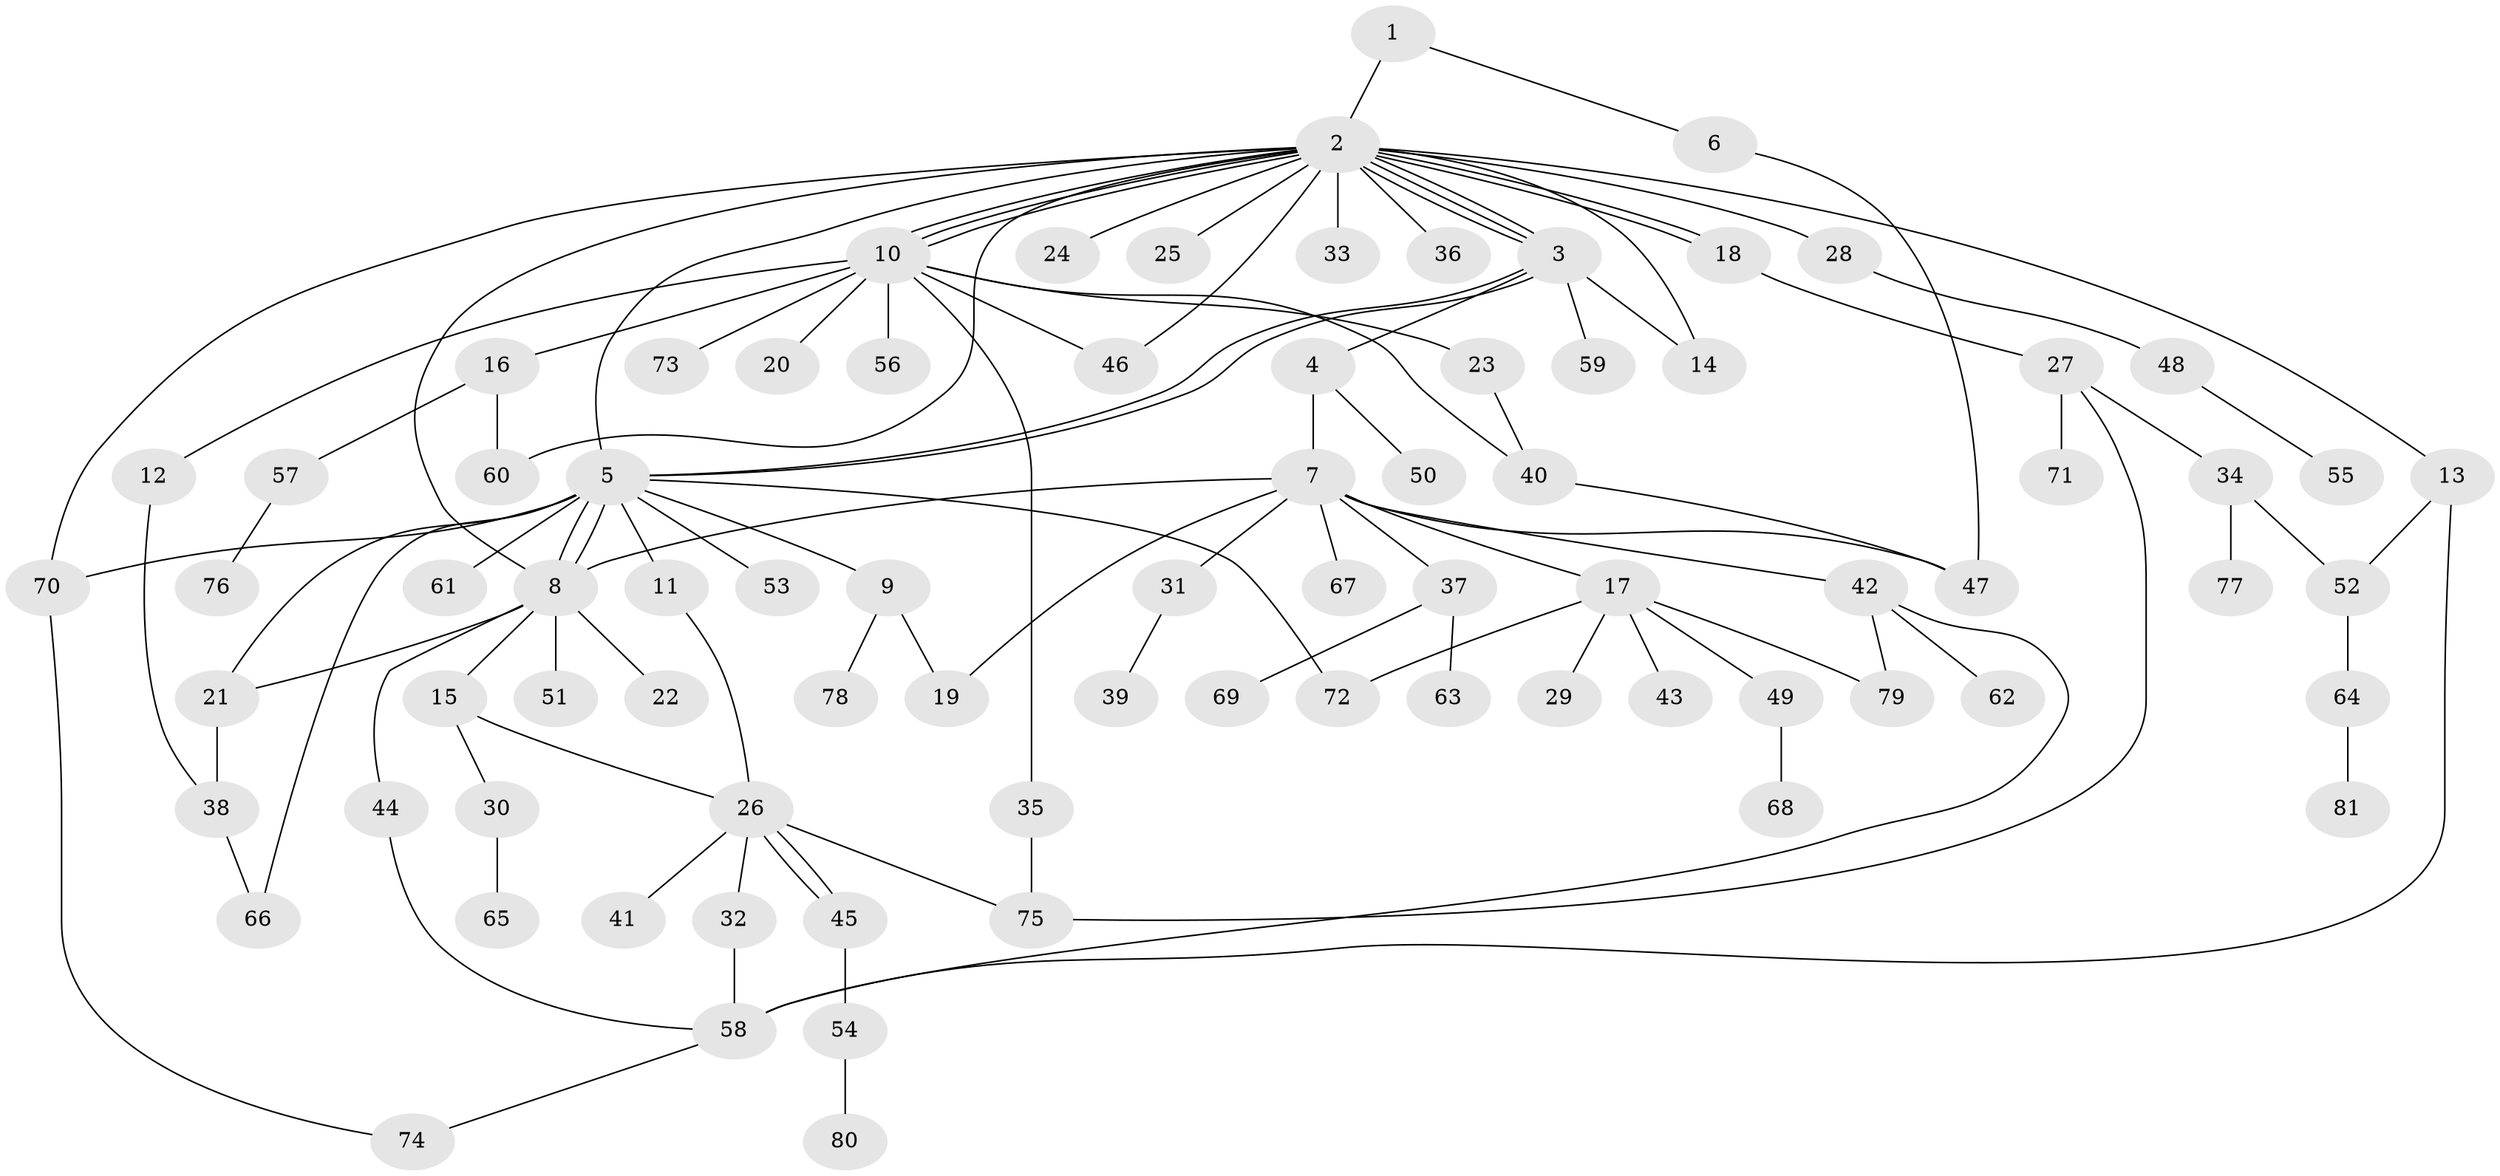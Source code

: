 // Generated by graph-tools (version 1.1) at 2025/26/03/09/25 03:26:00]
// undirected, 81 vertices, 112 edges
graph export_dot {
graph [start="1"]
  node [color=gray90,style=filled];
  1;
  2;
  3;
  4;
  5;
  6;
  7;
  8;
  9;
  10;
  11;
  12;
  13;
  14;
  15;
  16;
  17;
  18;
  19;
  20;
  21;
  22;
  23;
  24;
  25;
  26;
  27;
  28;
  29;
  30;
  31;
  32;
  33;
  34;
  35;
  36;
  37;
  38;
  39;
  40;
  41;
  42;
  43;
  44;
  45;
  46;
  47;
  48;
  49;
  50;
  51;
  52;
  53;
  54;
  55;
  56;
  57;
  58;
  59;
  60;
  61;
  62;
  63;
  64;
  65;
  66;
  67;
  68;
  69;
  70;
  71;
  72;
  73;
  74;
  75;
  76;
  77;
  78;
  79;
  80;
  81;
  1 -- 2;
  1 -- 6;
  2 -- 3;
  2 -- 3;
  2 -- 3;
  2 -- 5;
  2 -- 8;
  2 -- 10;
  2 -- 10;
  2 -- 10;
  2 -- 13;
  2 -- 14;
  2 -- 18;
  2 -- 18;
  2 -- 24;
  2 -- 25;
  2 -- 28;
  2 -- 33;
  2 -- 36;
  2 -- 46;
  2 -- 60;
  2 -- 70;
  3 -- 4;
  3 -- 5;
  3 -- 5;
  3 -- 14;
  3 -- 59;
  4 -- 7;
  4 -- 50;
  5 -- 8;
  5 -- 8;
  5 -- 9;
  5 -- 11;
  5 -- 21;
  5 -- 53;
  5 -- 61;
  5 -- 66;
  5 -- 70;
  5 -- 72;
  6 -- 47;
  7 -- 8;
  7 -- 17;
  7 -- 19;
  7 -- 31;
  7 -- 37;
  7 -- 42;
  7 -- 47;
  7 -- 67;
  8 -- 15;
  8 -- 21;
  8 -- 22;
  8 -- 44;
  8 -- 51;
  9 -- 19;
  9 -- 78;
  10 -- 12;
  10 -- 16;
  10 -- 20;
  10 -- 23;
  10 -- 35;
  10 -- 40;
  10 -- 46;
  10 -- 56;
  10 -- 73;
  11 -- 26;
  12 -- 38;
  13 -- 52;
  13 -- 58;
  15 -- 26;
  15 -- 30;
  16 -- 57;
  16 -- 60;
  17 -- 29;
  17 -- 43;
  17 -- 49;
  17 -- 72;
  17 -- 79;
  18 -- 27;
  21 -- 38;
  23 -- 40;
  26 -- 32;
  26 -- 41;
  26 -- 45;
  26 -- 45;
  26 -- 75;
  27 -- 34;
  27 -- 71;
  27 -- 75;
  28 -- 48;
  30 -- 65;
  31 -- 39;
  32 -- 58;
  34 -- 52;
  34 -- 77;
  35 -- 75;
  37 -- 63;
  37 -- 69;
  38 -- 66;
  40 -- 47;
  42 -- 58;
  42 -- 62;
  42 -- 79;
  44 -- 58;
  45 -- 54;
  48 -- 55;
  49 -- 68;
  52 -- 64;
  54 -- 80;
  57 -- 76;
  58 -- 74;
  64 -- 81;
  70 -- 74;
}

